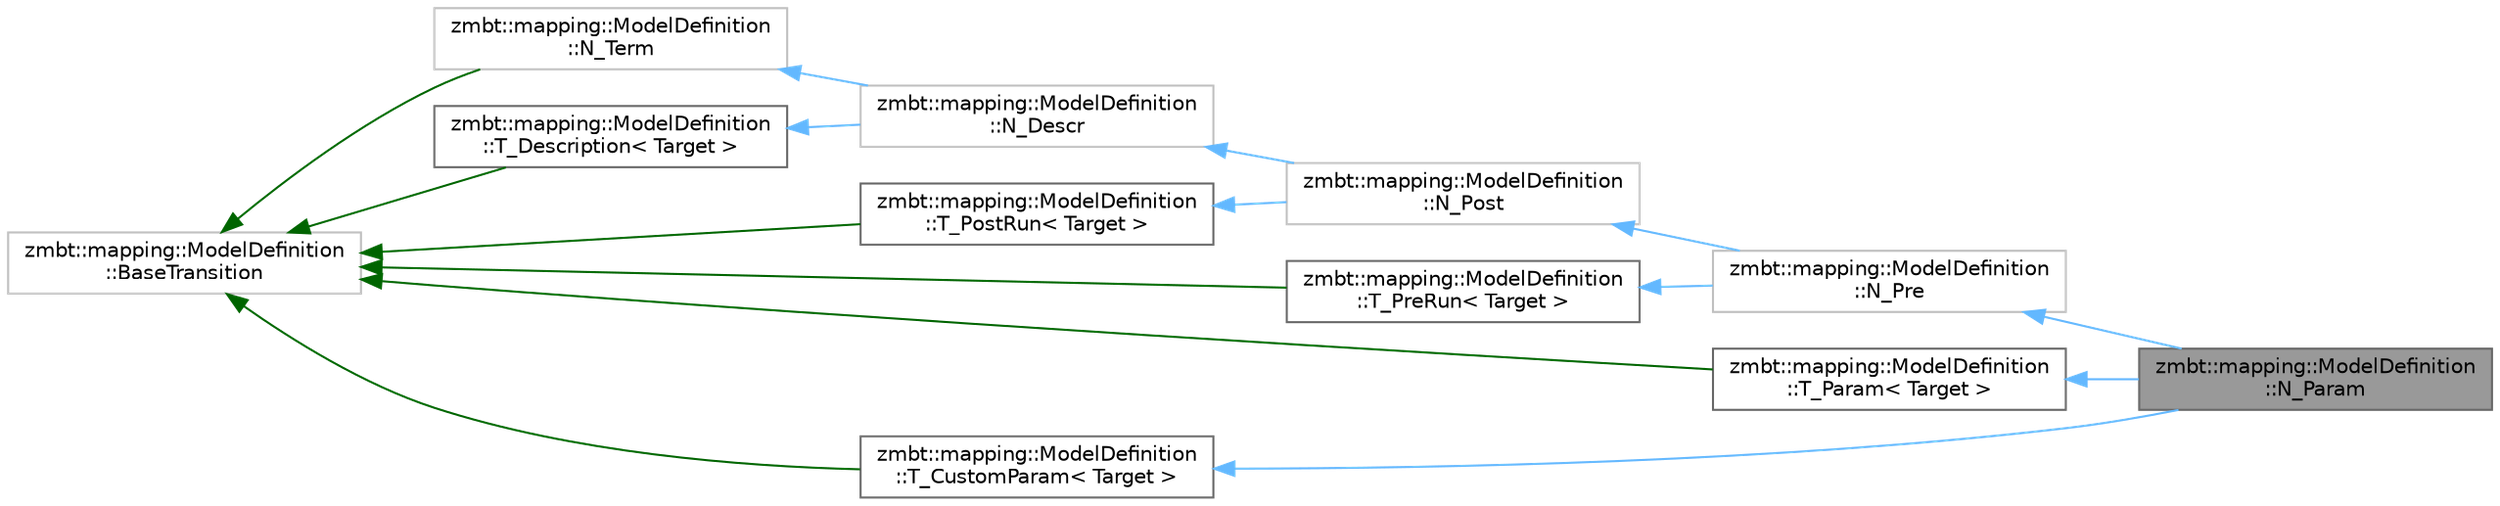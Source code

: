 digraph "zmbt::mapping::ModelDefinition::N_Param"
{
 // LATEX_PDF_SIZE
  bgcolor="transparent";
  edge [fontname=Helvetica,fontsize=10,labelfontname=Helvetica,labelfontsize=10];
  node [fontname=Helvetica,fontsize=10,shape=box,height=0.2,width=0.4];
  rankdir="LR";
  Node1 [id="Node000001",label="zmbt::mapping::ModelDefinition\l::N_Param",height=0.2,width=0.4,color="gray40", fillcolor="grey60", style="filled", fontcolor="black",tooltip=" "];
  Node2 -> Node1 [id="edge1_Node000001_Node000002",dir="back",color="steelblue1",style="solid",tooltip=" "];
  Node2 [id="Node000002",label="zmbt::mapping::ModelDefinition\l::N_Pre",height=0.2,width=0.4,color="grey75", fillcolor="white", style="filled",URL="$classzmbt_1_1mapping_1_1ModelDefinition_1_1N__Pre.html",tooltip=" "];
  Node3 -> Node2 [id="edge2_Node000002_Node000003",dir="back",color="steelblue1",style="solid",tooltip=" "];
  Node3 [id="Node000003",label="zmbt::mapping::ModelDefinition\l::N_Post",height=0.2,width=0.4,color="grey75", fillcolor="white", style="filled",URL="$classzmbt_1_1mapping_1_1ModelDefinition_1_1N__Post.html",tooltip=" "];
  Node4 -> Node3 [id="edge3_Node000003_Node000004",dir="back",color="steelblue1",style="solid",tooltip=" "];
  Node4 [id="Node000004",label="zmbt::mapping::ModelDefinition\l::N_Descr",height=0.2,width=0.4,color="grey75", fillcolor="white", style="filled",URL="$classzmbt_1_1mapping_1_1ModelDefinition_1_1N__Descr.html",tooltip=" "];
  Node5 -> Node4 [id="edge4_Node000004_Node000005",dir="back",color="steelblue1",style="solid",tooltip=" "];
  Node5 [id="Node000005",label="zmbt::mapping::ModelDefinition\l::N_Term",height=0.2,width=0.4,color="grey75", fillcolor="white", style="filled",URL="$classzmbt_1_1mapping_1_1ModelDefinition_1_1N__Term.html",tooltip=" "];
  Node6 -> Node5 [id="edge5_Node000005_Node000006",dir="back",color="darkgreen",style="solid",tooltip=" "];
  Node6 [id="Node000006",label="zmbt::mapping::ModelDefinition\l::BaseTransition",height=0.2,width=0.4,color="grey75", fillcolor="white", style="filled",URL="$classzmbt_1_1mapping_1_1ModelDefinition_1_1BaseTransition.html",tooltip=" "];
  Node7 -> Node4 [id="edge6_Node000004_Node000007",dir="back",color="steelblue1",style="solid",tooltip=" "];
  Node7 [id="Node000007",label="zmbt::mapping::ModelDefinition\l::T_Description\< Target \>",height=0.2,width=0.4,color="gray40", fillcolor="white", style="filled",tooltip=" "];
  Node6 -> Node7 [id="edge7_Node000007_Node000006",dir="back",color="darkgreen",style="solid",tooltip=" "];
  Node8 -> Node3 [id="edge8_Node000003_Node000008",dir="back",color="steelblue1",style="solid",tooltip=" "];
  Node8 [id="Node000008",label="zmbt::mapping::ModelDefinition\l::T_PostRun\< Target \>",height=0.2,width=0.4,color="gray40", fillcolor="white", style="filled",tooltip=" "];
  Node6 -> Node8 [id="edge9_Node000008_Node000006",dir="back",color="darkgreen",style="solid",tooltip=" "];
  Node9 -> Node2 [id="edge10_Node000002_Node000009",dir="back",color="steelblue1",style="solid",tooltip=" "];
  Node9 [id="Node000009",label="zmbt::mapping::ModelDefinition\l::T_PreRun\< Target \>",height=0.2,width=0.4,color="gray40", fillcolor="white", style="filled",tooltip=" "];
  Node6 -> Node9 [id="edge11_Node000009_Node000006",dir="back",color="darkgreen",style="solid",tooltip=" "];
  Node10 -> Node1 [id="edge12_Node000001_Node000010",dir="back",color="steelblue1",style="solid",tooltip=" "];
  Node10 [id="Node000010",label="zmbt::mapping::ModelDefinition\l::T_Param\< Target \>",height=0.2,width=0.4,color="gray40", fillcolor="white", style="filled",tooltip=" "];
  Node6 -> Node10 [id="edge13_Node000010_Node000006",dir="back",color="darkgreen",style="solid",tooltip=" "];
  Node11 -> Node1 [id="edge14_Node000001_Node000011",dir="back",color="steelblue1",style="solid",tooltip=" "];
  Node11 [id="Node000011",label="zmbt::mapping::ModelDefinition\l::T_CustomParam\< Target \>",height=0.2,width=0.4,color="gray40", fillcolor="white", style="filled",tooltip=" "];
  Node6 -> Node11 [id="edge15_Node000011_Node000006",dir="back",color="darkgreen",style="solid",tooltip=" "];
}
